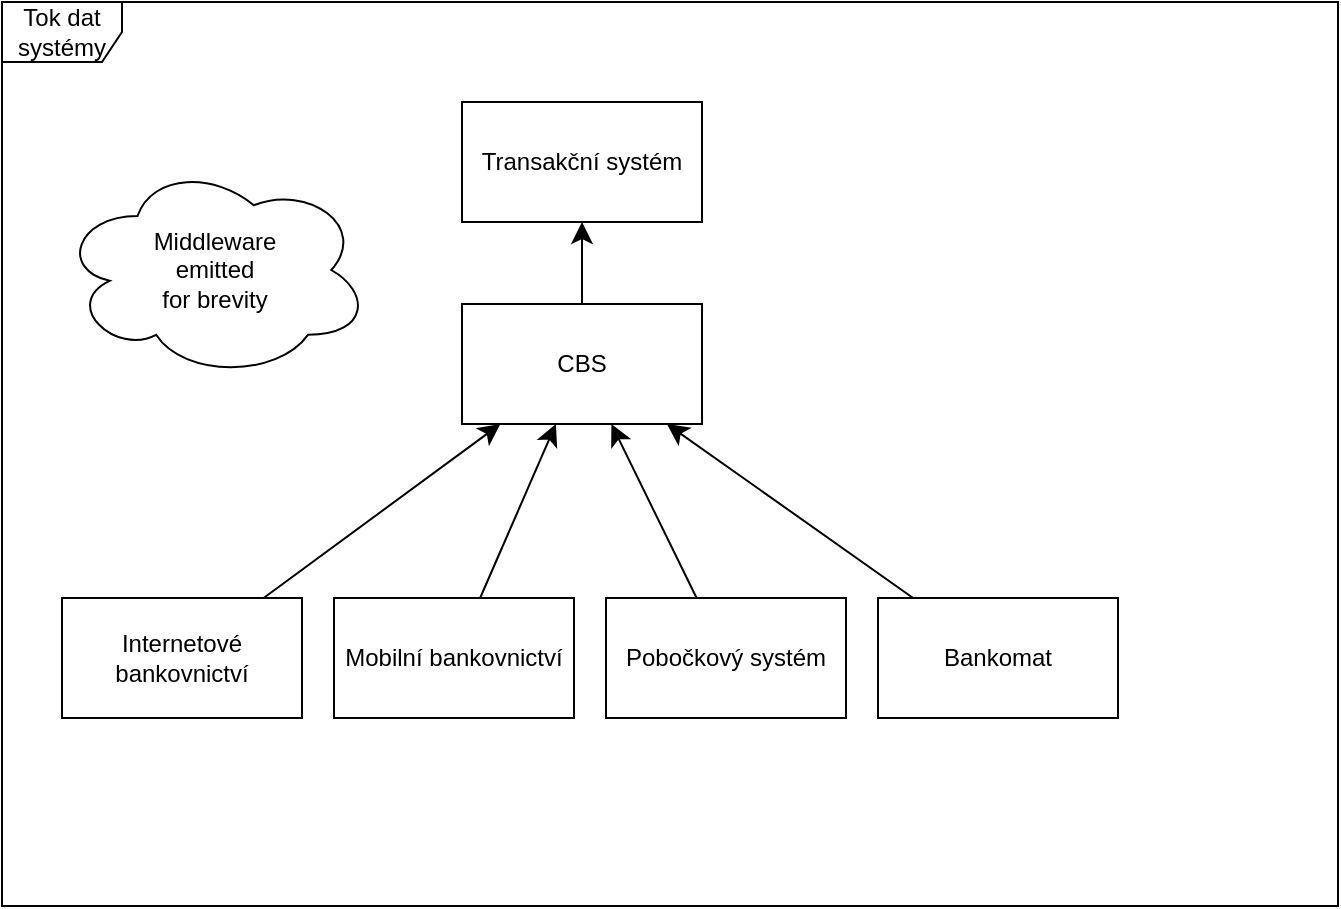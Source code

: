 <mxfile version="25.0.3">
  <diagram name="Page-1" id="Srr-PB7GzdfBu_JWQ3YN">
    <mxGraphModel dx="1108" dy="1383" grid="0" gridSize="10" guides="1" tooltips="1" connect="1" arrows="1" fold="1" page="0" pageScale="1" pageWidth="850" pageHeight="1100" math="0" shadow="0">
      <root>
        <mxCell id="0" />
        <mxCell id="1" parent="0" />
        <mxCell id="hF1h-VePGLgBySQFq1k3-8" style="edgeStyle=none;curved=1;rounded=0;orthogonalLoop=1;jettySize=auto;html=1;fontSize=12;startSize=8;endSize=8;" edge="1" parent="1" source="hF1h-VePGLgBySQFq1k3-1" target="hF1h-VePGLgBySQFq1k3-5">
          <mxGeometry relative="1" as="geometry">
            <mxPoint x="264.956" y="95" as="targetPoint" />
          </mxGeometry>
        </mxCell>
        <mxCell id="hF1h-VePGLgBySQFq1k3-1" value="Internetové bankovnictví" style="rounded=0;whiteSpace=wrap;html=1;" vertex="1" parent="1">
          <mxGeometry x="16" y="197" width="120" height="60" as="geometry" />
        </mxCell>
        <mxCell id="hF1h-VePGLgBySQFq1k3-9" style="edgeStyle=none;curved=1;rounded=0;orthogonalLoop=1;jettySize=auto;html=1;fontSize=12;startSize=8;endSize=8;" edge="1" parent="1" source="hF1h-VePGLgBySQFq1k3-2" target="hF1h-VePGLgBySQFq1k3-5">
          <mxGeometry relative="1" as="geometry">
            <mxPoint x="283.266" y="95" as="targetPoint" />
          </mxGeometry>
        </mxCell>
        <mxCell id="hF1h-VePGLgBySQFq1k3-2" value="Mobilní bankovnictví" style="rounded=0;whiteSpace=wrap;html=1;" vertex="1" parent="1">
          <mxGeometry x="152" y="197" width="120" height="60" as="geometry" />
        </mxCell>
        <mxCell id="hF1h-VePGLgBySQFq1k3-3" value="Pobočkový systém" style="rounded=0;whiteSpace=wrap;html=1;" vertex="1" parent="1">
          <mxGeometry x="288" y="197" width="120" height="60" as="geometry" />
        </mxCell>
        <mxCell id="hF1h-VePGLgBySQFq1k3-11" style="edgeStyle=none;curved=1;rounded=0;orthogonalLoop=1;jettySize=auto;html=1;fontSize=12;startSize=8;endSize=8;" edge="1" parent="1" source="hF1h-VePGLgBySQFq1k3-4" target="hF1h-VePGLgBySQFq1k3-5">
          <mxGeometry relative="1" as="geometry">
            <mxPoint x="319.887" y="95" as="targetPoint" />
          </mxGeometry>
        </mxCell>
        <mxCell id="hF1h-VePGLgBySQFq1k3-4" value="Bankomat" style="rounded=0;whiteSpace=wrap;html=1;" vertex="1" parent="1">
          <mxGeometry x="424" y="197" width="120" height="60" as="geometry" />
        </mxCell>
        <mxCell id="hF1h-VePGLgBySQFq1k3-15" style="edgeStyle=none;curved=1;rounded=0;orthogonalLoop=1;jettySize=auto;html=1;fontSize=12;startSize=8;endSize=8;" edge="1" parent="1" source="hF1h-VePGLgBySQFq1k3-5" target="hF1h-VePGLgBySQFq1k3-14">
          <mxGeometry relative="1" as="geometry" />
        </mxCell>
        <mxCell id="hF1h-VePGLgBySQFq1k3-5" value="CBS" style="rounded=0;whiteSpace=wrap;html=1;" vertex="1" parent="1">
          <mxGeometry x="216" y="50" width="120" height="60" as="geometry" />
        </mxCell>
        <mxCell id="hF1h-VePGLgBySQFq1k3-10" style="edgeStyle=none;curved=1;rounded=0;orthogonalLoop=1;jettySize=auto;html=1;fontSize=12;startSize=8;endSize=8;" edge="1" parent="1" source="hF1h-VePGLgBySQFq1k3-3" target="hF1h-VePGLgBySQFq1k3-5">
          <mxGeometry relative="1" as="geometry">
            <mxPoint x="301.577" y="95" as="targetPoint" />
          </mxGeometry>
        </mxCell>
        <mxCell id="hF1h-VePGLgBySQFq1k3-14" value="Transakční systém" style="rounded=0;whiteSpace=wrap;html=1;" vertex="1" parent="1">
          <mxGeometry x="216" y="-51" width="120" height="60" as="geometry" />
        </mxCell>
        <mxCell id="hF1h-VePGLgBySQFq1k3-16" value="&lt;div&gt;Middleware&lt;/div&gt;&lt;div&gt;emitted&lt;/div&gt;&lt;div&gt;for brevity&lt;/div&gt;" style="ellipse;shape=cloud;whiteSpace=wrap;html=1;" vertex="1" parent="1">
          <mxGeometry x="15" y="-21" width="155" height="108" as="geometry" />
        </mxCell>
        <mxCell id="hF1h-VePGLgBySQFq1k3-18" value="Tok dat systémy" style="shape=umlFrame;whiteSpace=wrap;html=1;pointerEvents=0;" vertex="1" parent="1">
          <mxGeometry x="-14" y="-101" width="668" height="452" as="geometry" />
        </mxCell>
      </root>
    </mxGraphModel>
  </diagram>
</mxfile>
